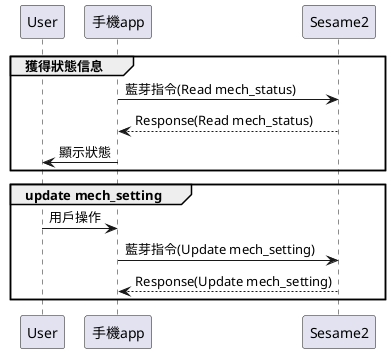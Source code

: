 @startuml Mech setting

participant User
participant 手機app
participant Sesame2

group 獲得狀態信息

    手機app -> Sesame2: 藍芽指令(Read mech_status)
    Sesame2 --> 手機app: Response(Read mech_status)
    手機app -> User: 顯示狀態
end


group update mech_setting
    User -> 手機app: 用戶操作
    手機app -> Sesame2: 藍芽指令(Update mech_setting)
    Sesame2 --> 手機app: Response(Update mech_setting)

end

@enduml
